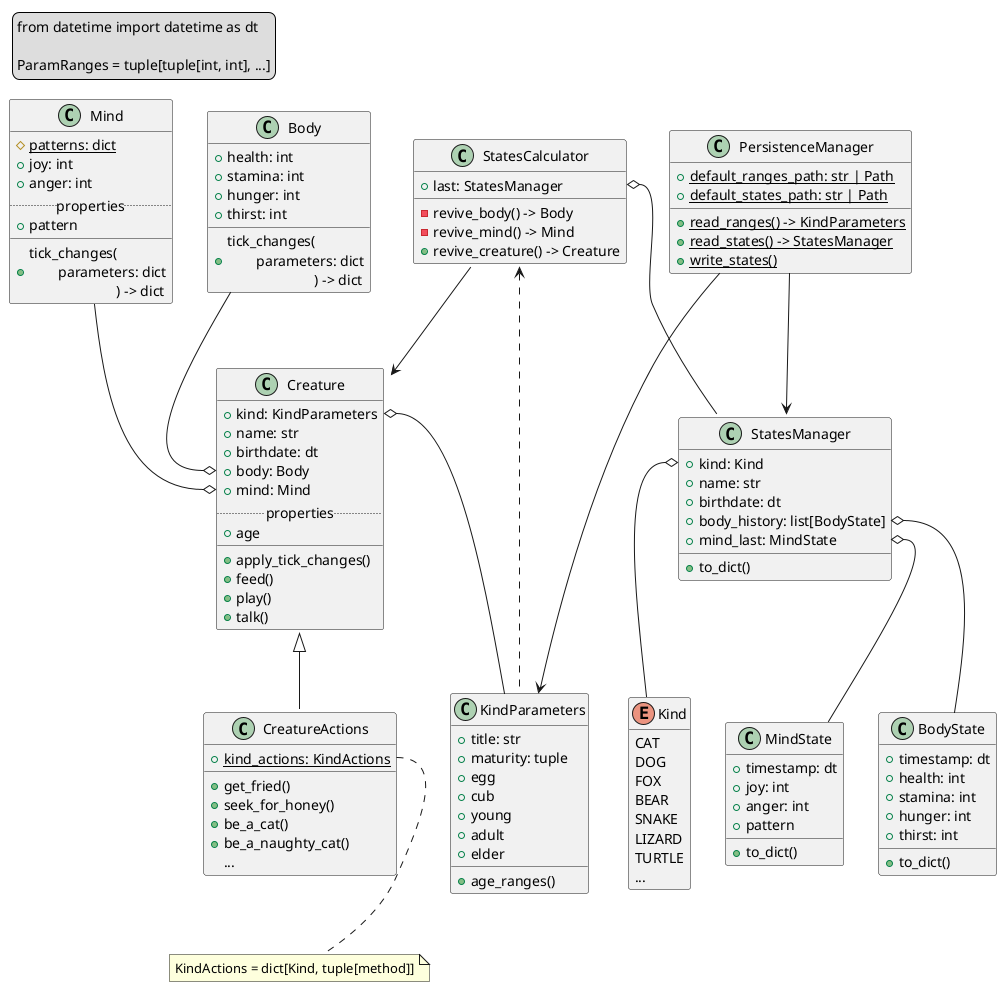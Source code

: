 @startuml

<style>
    legend {
        FontName Fira Mono
    }
    note {
        FontName Fira Mono
    }
</style>


legend top left
    from datetime import datetime as dt

    ParamRanges = tuple[tuple[int, int], ...]
end legend


hide enum empty members

enum Kind {
    CAT
    DOG
    FOX
    BEAR
    SNAKE
    LIZARD
    TURTLE
    ...
}


class Creature {
    +kind: KindParameters
    +name: str
    +birthdate: dt
    +body: Body
    +mind: Mind
    ..properties..
    +age
    __
    +apply_tick_changes()
    +feed()
    +play()
    +talk()
}
Creature <|-- CreatureActions
Creature::kind o-- KindParameters


class CreatureActions {
    +{static}kind_actions: KindActions
    +get_fried()
    +seek_for_honey()
    +be_a_cat()
    +be_a_naughty_cat()
    {method}...
}
note as annotation
    KindActions = dict[Kind, tuple[method]]
end note
CreatureActions::kind_actions .. annotation


class StatesCalculator {
    +last: StatesManager
    -revive_body() -> Body
    -revive_mind() -> Mind
    +revive_creature() -> Creature
}
StatesCalculator::last o-- StatesManager
StatesCalculator --> Creature
StatesCalculator <.. KindParameters


class Body {
    +health: int
    +stamina: int
    +hunger: int
    +thirst: int
    +tick_changes(\n\tparameters: dict\n\t\t\t) -> dict
}
Body --o Creature::body


class Mind {
    #{static}patterns: dict
    +joy: int
    +anger: int
    ..properties..
    +pattern
    __
    +tick_changes(\n\tparameters: dict\n\t\t\t) -> dict
}
Mind --o Creature::mind


class BodyState {
    +timestamp: dt
    +health: int
    +stamina: int
    +hunger: int
    +thirst: int
    +to_dict()
}


class MindState {
    +timestamp: dt
    +joy: int
    +anger: int
    +pattern
    +to_dict()
}


class StatesManager {
    +kind: Kind
    +name: str
    +birthdate: dt
    +body_history: list[BodyState]
    +mind_last: MindState
    +to_dict()
}
StatesManager::kind o-- Kind
StatesManager::mind_last o-- MindState
StatesManager::body_history o-- BodyState


class KindParameters {
    +title: str
    +maturity: tuple
    +egg
    +cub
    +young
    +adult
    +elder
    +age_ranges()
}



class PersistenceManager {
    +{static}default_ranges_path: str | Path
    +{static}default_states_path: str | Path
    +{static}read_ranges() -> KindParameters
    +{static}read_states() -> StatesManager
    +{static}write_states()
}
PersistenceManager --> StatesManager
PersistenceManager --> KindParameters


@enduml